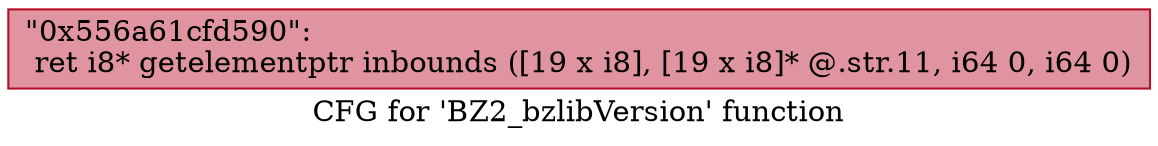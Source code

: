 digraph "CFG for 'BZ2_bzlibVersion' function" {
	label="CFG for 'BZ2_bzlibVersion' function";

	Node0x556a61cfd590 [shape=record,color="#b70d28ff", style=filled, fillcolor="#b70d2870",label="{\"0x556a61cfd590\":\l  ret i8* getelementptr inbounds ([19 x i8], [19 x i8]* @.str.11, i64 0, i64 0)\l}"];
}
